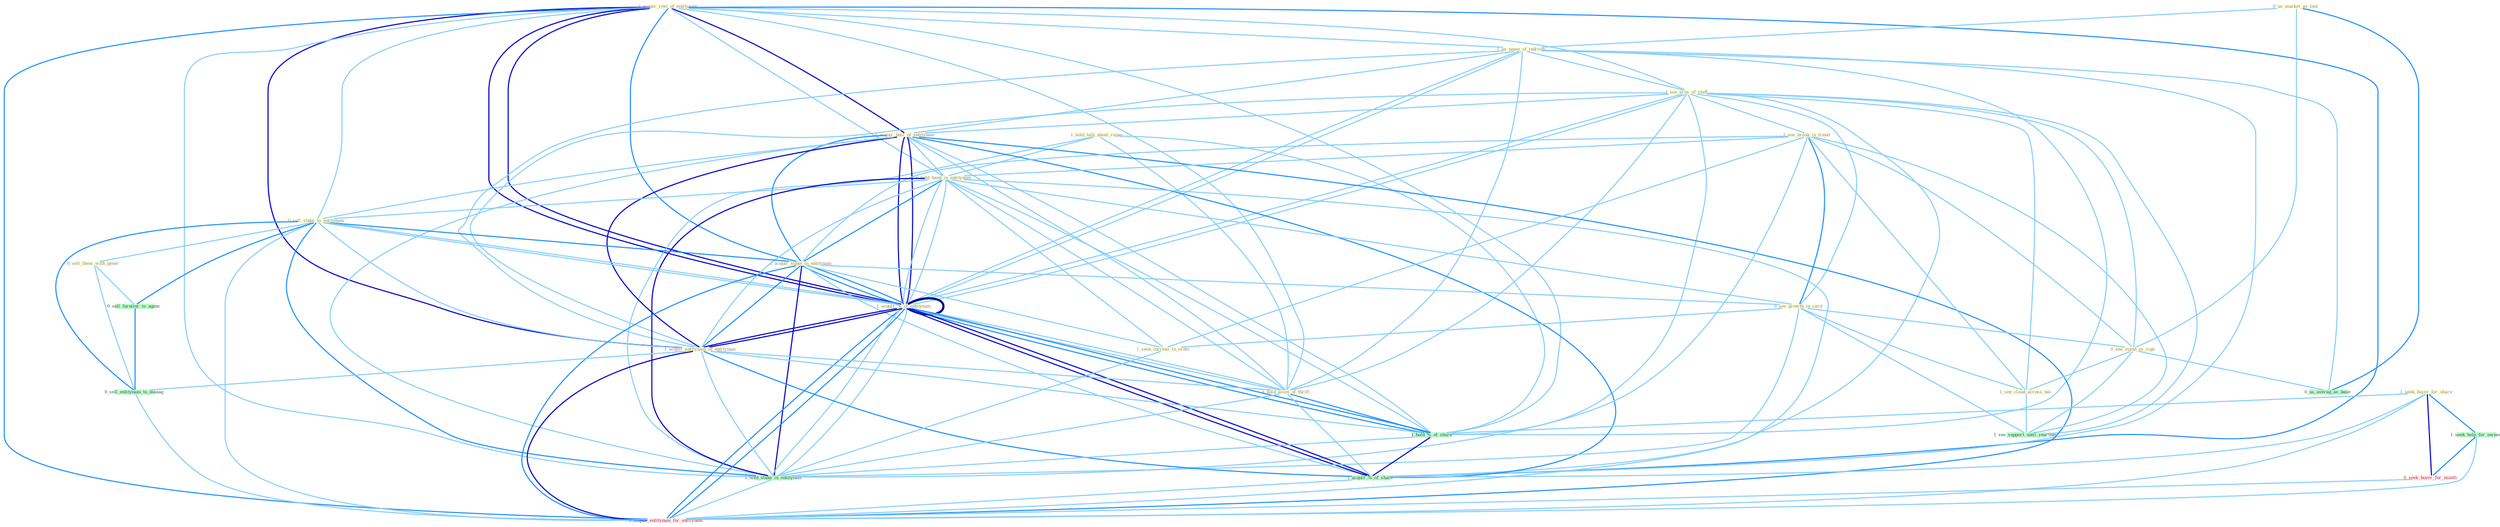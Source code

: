 Graph G{ 
    node
    [shape=polygon,style=filled,width=.5,height=.06,color="#BDFCC9",fixedsize=true,fontsize=4,
    fontcolor="#2f4f4f"];
    {node
    [color="#ffffe0", fontcolor="#8b7d6b"] "1_acquir_rest_of_entitynam " "1_hold_talk_about_repay " "0_us_market_as_tool " "1_us_name_of_individu " "1_see_eros_of_staff " "1_acquir_busi_of_entitynam " "1_see_break_in_trend " "0_hold_hand_in_entitynam " "0_sell_stake_to_entitynam " "1_acquir_stake_in_entitynam " "1_acquir_%_of_entitynam " "0_see_growth_in_card " "1_acquir_entitynam_of_entitynam " "0_sell_them_with_gener " "0_see_stand_as_sign " "1_see_cloud_across_bai " "1_acquir_%_of_entitynam " "1_seek_buyer_for_share " "1_seen_increas_in_order " "1_hold_asset_of_thrift "}
{node [color="#fff0f5", fontcolor="#b22222"] "0_seek_buyer_for_month " "0_acquir_entitynam_for_entitynam "}
edge [color="#B0E2FF"];

	"1_acquir_rest_of_entitynam " -- "1_us_name_of_individu " [w="1", color="#87cefa" ];
	"1_acquir_rest_of_entitynam " -- "1_see_eros_of_staff " [w="1", color="#87cefa" ];
	"1_acquir_rest_of_entitynam " -- "1_acquir_busi_of_entitynam " [w="3", color="#0000cd" , len=0.6];
	"1_acquir_rest_of_entitynam " -- "0_hold_hand_in_entitynam " [w="1", color="#87cefa" ];
	"1_acquir_rest_of_entitynam " -- "0_sell_stake_to_entitynam " [w="1", color="#87cefa" ];
	"1_acquir_rest_of_entitynam " -- "1_acquir_stake_in_entitynam " [w="2", color="#1e90ff" , len=0.8];
	"1_acquir_rest_of_entitynam " -- "1_acquir_%_of_entitynam " [w="3", color="#0000cd" , len=0.6];
	"1_acquir_rest_of_entitynam " -- "1_acquir_entitynam_of_entitynam " [w="3", color="#0000cd" , len=0.6];
	"1_acquir_rest_of_entitynam " -- "1_acquir_%_of_entitynam " [w="3", color="#0000cd" , len=0.6];
	"1_acquir_rest_of_entitynam " -- "1_hold_asset_of_thrift " [w="1", color="#87cefa" ];
	"1_acquir_rest_of_entitynam " -- "1_hold_%_of_share " [w="1", color="#87cefa" ];
	"1_acquir_rest_of_entitynam " -- "1_hold_stake_in_entitynam " [w="1", color="#87cefa" ];
	"1_acquir_rest_of_entitynam " -- "1_acquir_%_of_share " [w="2", color="#1e90ff" , len=0.8];
	"1_acquir_rest_of_entitynam " -- "0_acquir_entitynam_for_entitynam " [w="2", color="#1e90ff" , len=0.8];
	"1_hold_talk_about_repay " -- "0_hold_hand_in_entitynam " [w="1", color="#87cefa" ];
	"1_hold_talk_about_repay " -- "1_hold_asset_of_thrift " [w="1", color="#87cefa" ];
	"1_hold_talk_about_repay " -- "1_hold_%_of_share " [w="1", color="#87cefa" ];
	"1_hold_talk_about_repay " -- "1_hold_stake_in_entitynam " [w="1", color="#87cefa" ];
	"0_us_market_as_tool " -- "1_us_name_of_individu " [w="1", color="#87cefa" ];
	"0_us_market_as_tool " -- "0_see_stand_as_sign " [w="1", color="#87cefa" ];
	"0_us_market_as_tool " -- "0_us_averag_as_base " [w="2", color="#1e90ff" , len=0.8];
	"1_us_name_of_individu " -- "1_see_eros_of_staff " [w="1", color="#87cefa" ];
	"1_us_name_of_individu " -- "1_acquir_busi_of_entitynam " [w="1", color="#87cefa" ];
	"1_us_name_of_individu " -- "1_acquir_%_of_entitynam " [w="1", color="#87cefa" ];
	"1_us_name_of_individu " -- "1_acquir_entitynam_of_entitynam " [w="1", color="#87cefa" ];
	"1_us_name_of_individu " -- "1_acquir_%_of_entitynam " [w="1", color="#87cefa" ];
	"1_us_name_of_individu " -- "1_hold_asset_of_thrift " [w="1", color="#87cefa" ];
	"1_us_name_of_individu " -- "1_hold_%_of_share " [w="1", color="#87cefa" ];
	"1_us_name_of_individu " -- "1_acquir_%_of_share " [w="1", color="#87cefa" ];
	"1_us_name_of_individu " -- "0_us_averag_as_base " [w="1", color="#87cefa" ];
	"1_see_eros_of_staff " -- "1_acquir_busi_of_entitynam " [w="1", color="#87cefa" ];
	"1_see_eros_of_staff " -- "1_see_break_in_trend " [w="1", color="#87cefa" ];
	"1_see_eros_of_staff " -- "1_acquir_%_of_entitynam " [w="1", color="#87cefa" ];
	"1_see_eros_of_staff " -- "0_see_growth_in_card " [w="1", color="#87cefa" ];
	"1_see_eros_of_staff " -- "1_acquir_entitynam_of_entitynam " [w="1", color="#87cefa" ];
	"1_see_eros_of_staff " -- "0_see_stand_as_sign " [w="1", color="#87cefa" ];
	"1_see_eros_of_staff " -- "1_see_cloud_across_bai " [w="1", color="#87cefa" ];
	"1_see_eros_of_staff " -- "1_acquir_%_of_entitynam " [w="1", color="#87cefa" ];
	"1_see_eros_of_staff " -- "1_hold_asset_of_thrift " [w="1", color="#87cefa" ];
	"1_see_eros_of_staff " -- "1_hold_%_of_share " [w="1", color="#87cefa" ];
	"1_see_eros_of_staff " -- "1_acquir_%_of_share " [w="1", color="#87cefa" ];
	"1_see_eros_of_staff " -- "1_see_support_until_yearnum " [w="1", color="#87cefa" ];
	"1_acquir_busi_of_entitynam " -- "0_hold_hand_in_entitynam " [w="1", color="#87cefa" ];
	"1_acquir_busi_of_entitynam " -- "0_sell_stake_to_entitynam " [w="1", color="#87cefa" ];
	"1_acquir_busi_of_entitynam " -- "1_acquir_stake_in_entitynam " [w="2", color="#1e90ff" , len=0.8];
	"1_acquir_busi_of_entitynam " -- "1_acquir_%_of_entitynam " [w="3", color="#0000cd" , len=0.6];
	"1_acquir_busi_of_entitynam " -- "1_acquir_entitynam_of_entitynam " [w="3", color="#0000cd" , len=0.6];
	"1_acquir_busi_of_entitynam " -- "1_acquir_%_of_entitynam " [w="3", color="#0000cd" , len=0.6];
	"1_acquir_busi_of_entitynam " -- "1_hold_asset_of_thrift " [w="1", color="#87cefa" ];
	"1_acquir_busi_of_entitynam " -- "1_hold_%_of_share " [w="1", color="#87cefa" ];
	"1_acquir_busi_of_entitynam " -- "1_hold_stake_in_entitynam " [w="1", color="#87cefa" ];
	"1_acquir_busi_of_entitynam " -- "1_acquir_%_of_share " [w="2", color="#1e90ff" , len=0.8];
	"1_acquir_busi_of_entitynam " -- "0_acquir_entitynam_for_entitynam " [w="2", color="#1e90ff" , len=0.8];
	"1_see_break_in_trend " -- "0_hold_hand_in_entitynam " [w="1", color="#87cefa" ];
	"1_see_break_in_trend " -- "1_acquir_stake_in_entitynam " [w="1", color="#87cefa" ];
	"1_see_break_in_trend " -- "0_see_growth_in_card " [w="2", color="#1e90ff" , len=0.8];
	"1_see_break_in_trend " -- "0_see_stand_as_sign " [w="1", color="#87cefa" ];
	"1_see_break_in_trend " -- "1_see_cloud_across_bai " [w="1", color="#87cefa" ];
	"1_see_break_in_trend " -- "1_seen_increas_in_order " [w="1", color="#87cefa" ];
	"1_see_break_in_trend " -- "1_hold_stake_in_entitynam " [w="1", color="#87cefa" ];
	"1_see_break_in_trend " -- "1_see_support_until_yearnum " [w="1", color="#87cefa" ];
	"0_hold_hand_in_entitynam " -- "0_sell_stake_to_entitynam " [w="1", color="#87cefa" ];
	"0_hold_hand_in_entitynam " -- "1_acquir_stake_in_entitynam " [w="2", color="#1e90ff" , len=0.8];
	"0_hold_hand_in_entitynam " -- "1_acquir_%_of_entitynam " [w="1", color="#87cefa" ];
	"0_hold_hand_in_entitynam " -- "0_see_growth_in_card " [w="1", color="#87cefa" ];
	"0_hold_hand_in_entitynam " -- "1_acquir_entitynam_of_entitynam " [w="1", color="#87cefa" ];
	"0_hold_hand_in_entitynam " -- "1_acquir_%_of_entitynam " [w="1", color="#87cefa" ];
	"0_hold_hand_in_entitynam " -- "1_seen_increas_in_order " [w="1", color="#87cefa" ];
	"0_hold_hand_in_entitynam " -- "1_hold_asset_of_thrift " [w="1", color="#87cefa" ];
	"0_hold_hand_in_entitynam " -- "1_hold_%_of_share " [w="1", color="#87cefa" ];
	"0_hold_hand_in_entitynam " -- "1_hold_stake_in_entitynam " [w="3", color="#0000cd" , len=0.6];
	"0_hold_hand_in_entitynam " -- "0_acquir_entitynam_for_entitynam " [w="1", color="#87cefa" ];
	"0_sell_stake_to_entitynam " -- "1_acquir_stake_in_entitynam " [w="2", color="#1e90ff" , len=0.8];
	"0_sell_stake_to_entitynam " -- "1_acquir_%_of_entitynam " [w="1", color="#87cefa" ];
	"0_sell_stake_to_entitynam " -- "1_acquir_entitynam_of_entitynam " [w="1", color="#87cefa" ];
	"0_sell_stake_to_entitynam " -- "0_sell_them_with_gener " [w="1", color="#87cefa" ];
	"0_sell_stake_to_entitynam " -- "1_acquir_%_of_entitynam " [w="1", color="#87cefa" ];
	"0_sell_stake_to_entitynam " -- "1_hold_stake_in_entitynam " [w="2", color="#1e90ff" , len=0.8];
	"0_sell_stake_to_entitynam " -- "0_sell_furnitur_to_agenc " [w="2", color="#1e90ff" , len=0.8];
	"0_sell_stake_to_entitynam " -- "0_sell_entitynam_to_manag " [w="2", color="#1e90ff" , len=0.8];
	"0_sell_stake_to_entitynam " -- "0_acquir_entitynam_for_entitynam " [w="1", color="#87cefa" ];
	"1_acquir_stake_in_entitynam " -- "1_acquir_%_of_entitynam " [w="2", color="#1e90ff" , len=0.8];
	"1_acquir_stake_in_entitynam " -- "0_see_growth_in_card " [w="1", color="#87cefa" ];
	"1_acquir_stake_in_entitynam " -- "1_acquir_entitynam_of_entitynam " [w="2", color="#1e90ff" , len=0.8];
	"1_acquir_stake_in_entitynam " -- "1_acquir_%_of_entitynam " [w="2", color="#1e90ff" , len=0.8];
	"1_acquir_stake_in_entitynam " -- "1_seen_increas_in_order " [w="1", color="#87cefa" ];
	"1_acquir_stake_in_entitynam " -- "1_hold_stake_in_entitynam " [w="3", color="#0000cd" , len=0.6];
	"1_acquir_stake_in_entitynam " -- "1_acquir_%_of_share " [w="1", color="#87cefa" ];
	"1_acquir_stake_in_entitynam " -- "0_acquir_entitynam_for_entitynam " [w="2", color="#1e90ff" , len=0.8];
	"1_acquir_%_of_entitynam " -- "1_acquir_entitynam_of_entitynam " [w="3", color="#0000cd" , len=0.6];
	"1_acquir_%_of_entitynam " -- "1_acquir_%_of_entitynam " [w="4", style=bold, color="#000080", len=0.4];
	"1_acquir_%_of_entitynam " -- "1_hold_asset_of_thrift " [w="1", color="#87cefa" ];
	"1_acquir_%_of_entitynam " -- "1_hold_%_of_share " [w="2", color="#1e90ff" , len=0.8];
	"1_acquir_%_of_entitynam " -- "1_hold_stake_in_entitynam " [w="1", color="#87cefa" ];
	"1_acquir_%_of_entitynam " -- "1_acquir_%_of_share " [w="3", color="#0000cd" , len=0.6];
	"1_acquir_%_of_entitynam " -- "0_acquir_entitynam_for_entitynam " [w="2", color="#1e90ff" , len=0.8];
	"0_see_growth_in_card " -- "0_see_stand_as_sign " [w="1", color="#87cefa" ];
	"0_see_growth_in_card " -- "1_see_cloud_across_bai " [w="1", color="#87cefa" ];
	"0_see_growth_in_card " -- "1_seen_increas_in_order " [w="1", color="#87cefa" ];
	"0_see_growth_in_card " -- "1_hold_stake_in_entitynam " [w="1", color="#87cefa" ];
	"0_see_growth_in_card " -- "1_see_support_until_yearnum " [w="1", color="#87cefa" ];
	"1_acquir_entitynam_of_entitynam " -- "1_acquir_%_of_entitynam " [w="3", color="#0000cd" , len=0.6];
	"1_acquir_entitynam_of_entitynam " -- "1_hold_asset_of_thrift " [w="1", color="#87cefa" ];
	"1_acquir_entitynam_of_entitynam " -- "1_hold_%_of_share " [w="1", color="#87cefa" ];
	"1_acquir_entitynam_of_entitynam " -- "1_hold_stake_in_entitynam " [w="1", color="#87cefa" ];
	"1_acquir_entitynam_of_entitynam " -- "1_acquir_%_of_share " [w="2", color="#1e90ff" , len=0.8];
	"1_acquir_entitynam_of_entitynam " -- "0_sell_entitynam_to_manag " [w="1", color="#87cefa" ];
	"1_acquir_entitynam_of_entitynam " -- "0_acquir_entitynam_for_entitynam " [w="3", color="#0000cd" , len=0.6];
	"0_sell_them_with_gener " -- "0_sell_furnitur_to_agenc " [w="1", color="#87cefa" ];
	"0_sell_them_with_gener " -- "0_sell_entitynam_to_manag " [w="1", color="#87cefa" ];
	"0_see_stand_as_sign " -- "1_see_cloud_across_bai " [w="1", color="#87cefa" ];
	"0_see_stand_as_sign " -- "1_see_support_until_yearnum " [w="1", color="#87cefa" ];
	"0_see_stand_as_sign " -- "0_us_averag_as_base " [w="1", color="#87cefa" ];
	"1_see_cloud_across_bai " -- "1_see_support_until_yearnum " [w="1", color="#87cefa" ];
	"1_acquir_%_of_entitynam " -- "1_hold_asset_of_thrift " [w="1", color="#87cefa" ];
	"1_acquir_%_of_entitynam " -- "1_hold_%_of_share " [w="2", color="#1e90ff" , len=0.8];
	"1_acquir_%_of_entitynam " -- "1_hold_stake_in_entitynam " [w="1", color="#87cefa" ];
	"1_acquir_%_of_entitynam " -- "1_acquir_%_of_share " [w="3", color="#0000cd" , len=0.6];
	"1_acquir_%_of_entitynam " -- "0_acquir_entitynam_for_entitynam " [w="2", color="#1e90ff" , len=0.8];
	"1_seek_buyer_for_share " -- "1_hold_%_of_share " [w="1", color="#87cefa" ];
	"1_seek_buyer_for_share " -- "1_seek_help_for_owner " [w="2", color="#1e90ff" , len=0.8];
	"1_seek_buyer_for_share " -- "0_seek_buyer_for_month " [w="3", color="#0000cd" , len=0.6];
	"1_seek_buyer_for_share " -- "1_acquir_%_of_share " [w="1", color="#87cefa" ];
	"1_seek_buyer_for_share " -- "0_acquir_entitynam_for_entitynam " [w="1", color="#87cefa" ];
	"1_seen_increas_in_order " -- "1_hold_stake_in_entitynam " [w="1", color="#87cefa" ];
	"1_hold_asset_of_thrift " -- "1_hold_%_of_share " [w="2", color="#1e90ff" , len=0.8];
	"1_hold_asset_of_thrift " -- "1_hold_stake_in_entitynam " [w="1", color="#87cefa" ];
	"1_hold_asset_of_thrift " -- "1_acquir_%_of_share " [w="1", color="#87cefa" ];
	"1_hold_%_of_share " -- "1_hold_stake_in_entitynam " [w="1", color="#87cefa" ];
	"1_hold_%_of_share " -- "1_acquir_%_of_share " [w="3", color="#0000cd" , len=0.6];
	"1_hold_stake_in_entitynam " -- "0_acquir_entitynam_for_entitynam " [w="1", color="#87cefa" ];
	"1_seek_help_for_owner " -- "0_seek_buyer_for_month " [w="2", color="#1e90ff" , len=0.8];
	"1_seek_help_for_owner " -- "0_acquir_entitynam_for_entitynam " [w="1", color="#87cefa" ];
	"0_seek_buyer_for_month " -- "0_acquir_entitynam_for_entitynam " [w="1", color="#87cefa" ];
	"1_acquir_%_of_share " -- "0_acquir_entitynam_for_entitynam " [w="1", color="#87cefa" ];
	"0_sell_furnitur_to_agenc " -- "0_sell_entitynam_to_manag " [w="2", color="#1e90ff" , len=0.8];
	"0_sell_entitynam_to_manag " -- "0_acquir_entitynam_for_entitynam " [w="1", color="#87cefa" ];
}